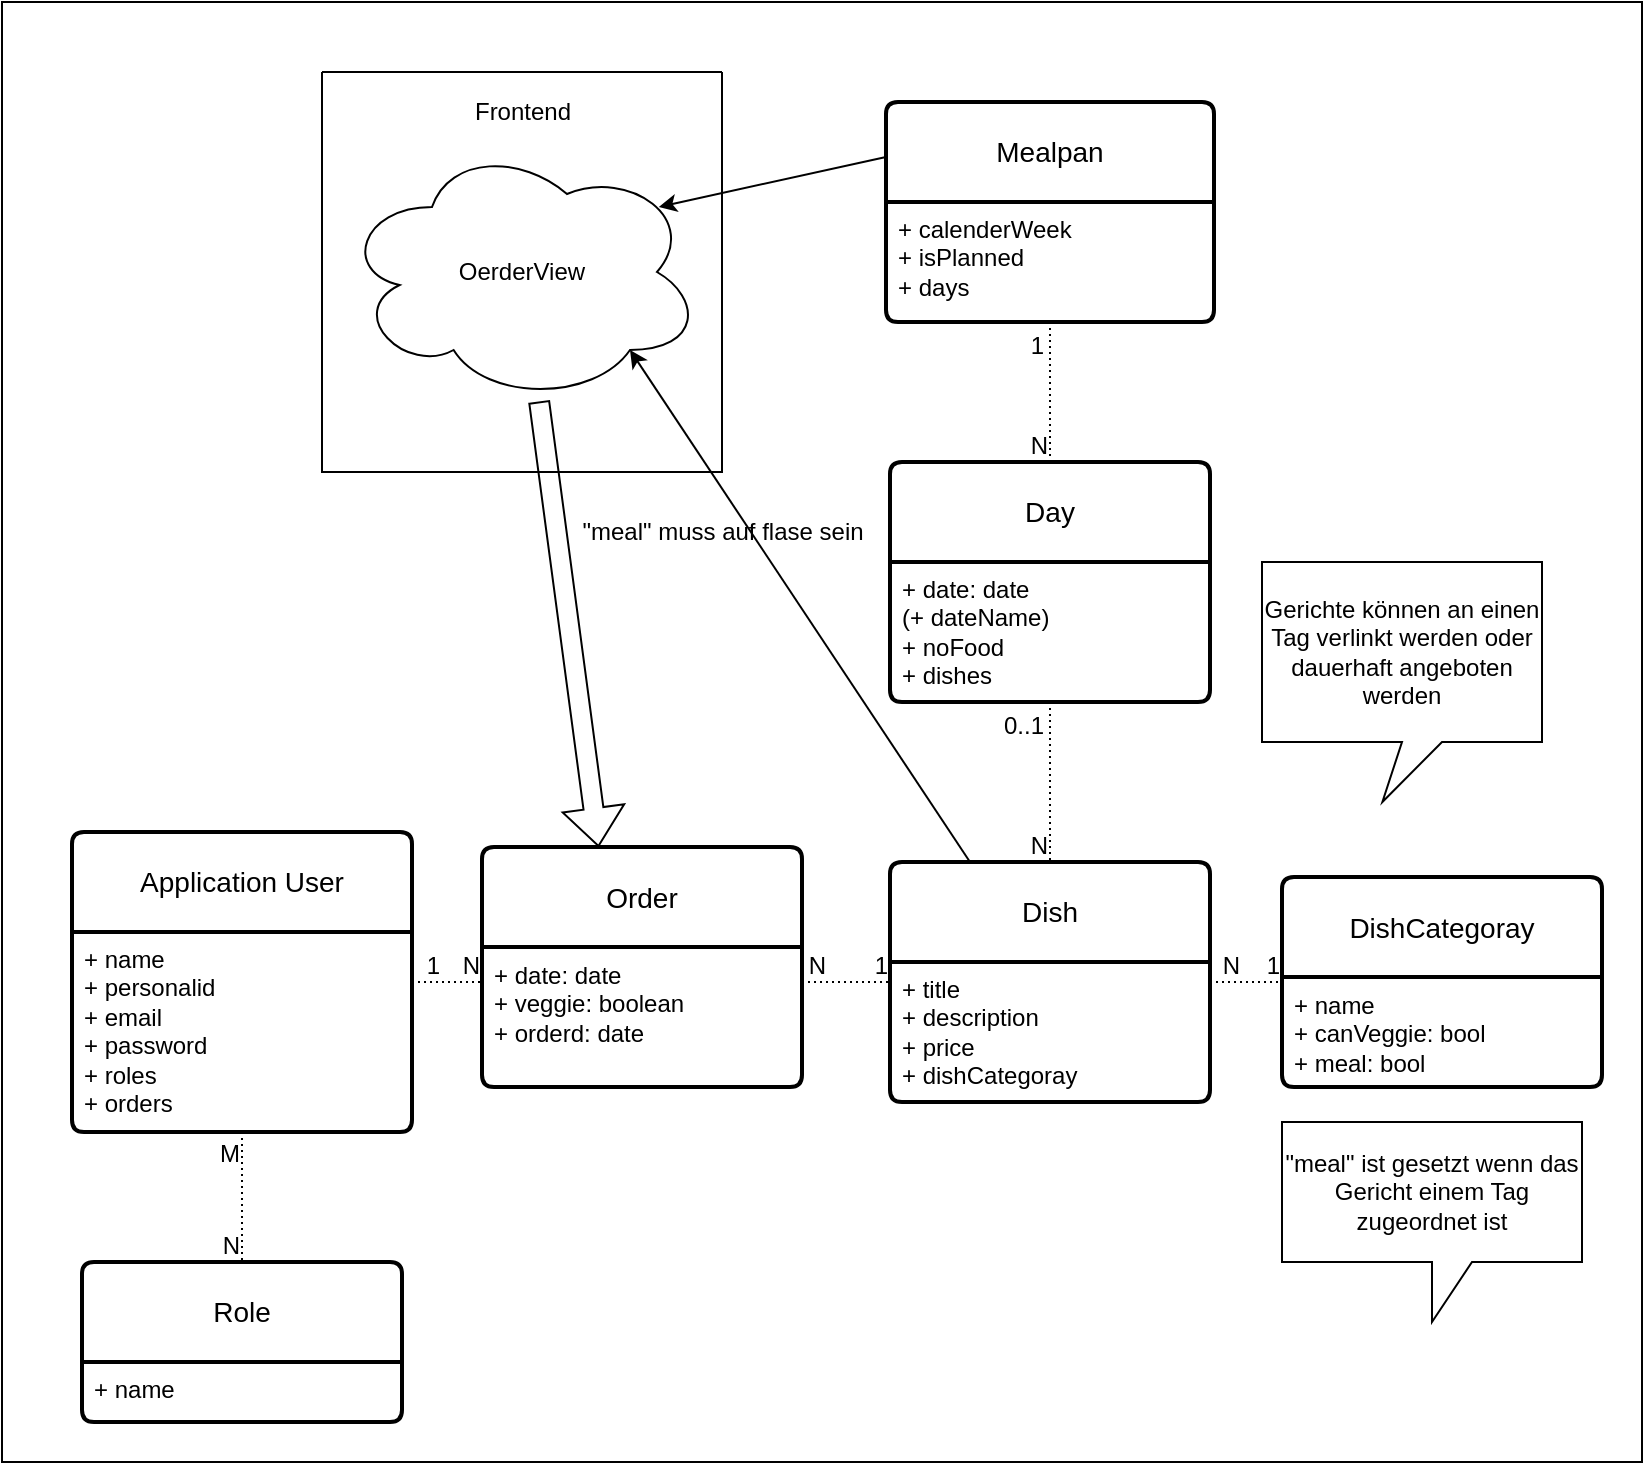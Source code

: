 <mxfile version="22.1.18" type="device">
  <diagram name="Seite-1" id="-oiyD1ErW6IM80D44xzI">
    <mxGraphModel dx="1674" dy="958" grid="1" gridSize="10" guides="1" tooltips="1" connect="1" arrows="1" fold="1" page="1" pageScale="1" pageWidth="827" pageHeight="1169" math="0" shadow="0">
      <root>
        <mxCell id="0" />
        <mxCell id="1" parent="0" />
        <mxCell id="Hr8j0HfJvtiNsYCacNhb-1" value="" style="rounded=0;whiteSpace=wrap;html=1;" vertex="1" parent="1">
          <mxGeometry width="820" height="730" as="geometry" />
        </mxCell>
        <mxCell id="B-cs-kjj54bmsKe5fscL-1" value="Application User" style="swimlane;childLayout=stackLayout;horizontal=1;startSize=50;horizontalStack=0;rounded=1;fontSize=14;fontStyle=0;strokeWidth=2;resizeParent=0;resizeLast=1;shadow=0;dashed=0;align=center;arcSize=4;whiteSpace=wrap;html=1;" parent="1" vertex="1">
          <mxGeometry x="35" y="415" width="170" height="150" as="geometry" />
        </mxCell>
        <mxCell id="B-cs-kjj54bmsKe5fscL-2" value="+ name&lt;br&gt;+ personalid&lt;br&gt;+ email&lt;br&gt;+ password&lt;br&gt;+ roles&lt;br&gt;+ orders" style="align=left;strokeColor=none;fillColor=none;spacingLeft=4;fontSize=12;verticalAlign=top;resizable=0;rotatable=0;part=1;html=1;" parent="B-cs-kjj54bmsKe5fscL-1" vertex="1">
          <mxGeometry y="50" width="170" height="100" as="geometry" />
        </mxCell>
        <mxCell id="B-cs-kjj54bmsKe5fscL-6" value="Role" style="swimlane;childLayout=stackLayout;horizontal=1;startSize=50;horizontalStack=0;rounded=1;fontSize=14;fontStyle=0;strokeWidth=2;resizeParent=0;resizeLast=1;shadow=0;dashed=0;align=center;arcSize=4;whiteSpace=wrap;html=1;" parent="1" vertex="1">
          <mxGeometry x="40" y="630" width="160" height="80" as="geometry" />
        </mxCell>
        <mxCell id="B-cs-kjj54bmsKe5fscL-7" value="+ name" style="align=left;strokeColor=none;fillColor=none;spacingLeft=4;fontSize=12;verticalAlign=top;resizable=0;rotatable=0;part=1;html=1;" parent="B-cs-kjj54bmsKe5fscL-6" vertex="1">
          <mxGeometry y="50" width="160" height="30" as="geometry" />
        </mxCell>
        <mxCell id="B-cs-kjj54bmsKe5fscL-13" value="Mealpan" style="swimlane;childLayout=stackLayout;horizontal=1;startSize=50;horizontalStack=0;rounded=1;fontSize=14;fontStyle=0;strokeWidth=2;resizeParent=0;resizeLast=1;shadow=0;dashed=0;align=center;arcSize=4;whiteSpace=wrap;html=1;" parent="1" vertex="1">
          <mxGeometry x="442" y="50" width="164" height="110" as="geometry" />
        </mxCell>
        <mxCell id="B-cs-kjj54bmsKe5fscL-14" value="+ calenderWeek&lt;br&gt;+ isPlanned&lt;br&gt;+ days" style="align=left;strokeColor=none;fillColor=none;spacingLeft=4;fontSize=12;verticalAlign=top;resizable=0;rotatable=0;part=1;html=1;" parent="B-cs-kjj54bmsKe5fscL-13" vertex="1">
          <mxGeometry y="50" width="164" height="60" as="geometry" />
        </mxCell>
        <mxCell id="B-cs-kjj54bmsKe5fscL-15" value="Day" style="swimlane;childLayout=stackLayout;horizontal=1;startSize=50;horizontalStack=0;rounded=1;fontSize=14;fontStyle=0;strokeWidth=2;resizeParent=0;resizeLast=1;shadow=0;dashed=0;align=center;arcSize=4;whiteSpace=wrap;html=1;" parent="1" vertex="1">
          <mxGeometry x="444" y="230" width="160" height="120" as="geometry" />
        </mxCell>
        <mxCell id="B-cs-kjj54bmsKe5fscL-16" value="+ date: date&lt;br&gt;(+ dateName)&lt;br&gt;+ noFood&lt;br&gt;+ dishes" style="align=left;strokeColor=none;fillColor=none;spacingLeft=4;fontSize=12;verticalAlign=top;resizable=0;rotatable=0;part=1;html=1;" parent="B-cs-kjj54bmsKe5fscL-15" vertex="1">
          <mxGeometry y="50" width="160" height="70" as="geometry" />
        </mxCell>
        <mxCell id="B-cs-kjj54bmsKe5fscL-17" value="" style="endArrow=none;html=1;rounded=0;dashed=1;dashPattern=1 2;exitX=0.5;exitY=1;exitDx=0;exitDy=0;entryX=0.5;entryY=0;entryDx=0;entryDy=0;" parent="1" source="B-cs-kjj54bmsKe5fscL-14" target="B-cs-kjj54bmsKe5fscL-15" edge="1">
          <mxGeometry relative="1" as="geometry">
            <mxPoint x="400" y="440" as="sourcePoint" />
            <mxPoint x="560" y="440" as="targetPoint" />
          </mxGeometry>
        </mxCell>
        <mxCell id="B-cs-kjj54bmsKe5fscL-18" value="N" style="resizable=0;html=1;whiteSpace=wrap;align=right;verticalAlign=bottom;" parent="B-cs-kjj54bmsKe5fscL-17" connectable="0" vertex="1">
          <mxGeometry x="1" relative="1" as="geometry">
            <mxPoint as="offset" />
          </mxGeometry>
        </mxCell>
        <mxCell id="B-cs-kjj54bmsKe5fscL-19" value="Dish" style="swimlane;childLayout=stackLayout;horizontal=1;startSize=50;horizontalStack=0;rounded=1;fontSize=14;fontStyle=0;strokeWidth=2;resizeParent=0;resizeLast=1;shadow=0;dashed=0;align=center;arcSize=4;whiteSpace=wrap;html=1;" parent="1" vertex="1">
          <mxGeometry x="444" y="430" width="160" height="120" as="geometry" />
        </mxCell>
        <mxCell id="B-cs-kjj54bmsKe5fscL-20" value="+ title&lt;br&gt;+ description&lt;br&gt;+ price&lt;br&gt;+ dishCategoray" style="align=left;strokeColor=none;fillColor=none;spacingLeft=4;fontSize=12;verticalAlign=top;resizable=0;rotatable=0;part=1;html=1;" parent="B-cs-kjj54bmsKe5fscL-19" vertex="1">
          <mxGeometry y="50" width="160" height="70" as="geometry" />
        </mxCell>
        <mxCell id="B-cs-kjj54bmsKe5fscL-21" value="" style="endArrow=none;html=1;rounded=0;dashed=1;dashPattern=1 2;exitX=0.5;exitY=1;exitDx=0;exitDy=0;entryX=0.5;entryY=0;entryDx=0;entryDy=0;" parent="1" source="B-cs-kjj54bmsKe5fscL-16" target="B-cs-kjj54bmsKe5fscL-19" edge="1">
          <mxGeometry relative="1" as="geometry">
            <mxPoint x="400" y="440" as="sourcePoint" />
            <mxPoint x="560" y="440" as="targetPoint" />
          </mxGeometry>
        </mxCell>
        <mxCell id="B-cs-kjj54bmsKe5fscL-22" value="N" style="resizable=0;html=1;whiteSpace=wrap;align=right;verticalAlign=bottom;" parent="B-cs-kjj54bmsKe5fscL-21" connectable="0" vertex="1">
          <mxGeometry x="1" relative="1" as="geometry" />
        </mxCell>
        <mxCell id="B-cs-kjj54bmsKe5fscL-23" value="DishCategoray" style="swimlane;childLayout=stackLayout;horizontal=1;startSize=50;horizontalStack=0;rounded=1;fontSize=14;fontStyle=0;strokeWidth=2;resizeParent=0;resizeLast=1;shadow=0;dashed=0;align=center;arcSize=4;whiteSpace=wrap;html=1;" parent="1" vertex="1">
          <mxGeometry x="640" y="437.5" width="160" height="105" as="geometry" />
        </mxCell>
        <mxCell id="B-cs-kjj54bmsKe5fscL-24" value="+ name&lt;br&gt;+ canVeggie: bool&lt;br&gt;+ meal: bool" style="align=left;strokeColor=none;fillColor=none;spacingLeft=4;fontSize=12;verticalAlign=top;resizable=0;rotatable=0;part=1;html=1;" parent="B-cs-kjj54bmsKe5fscL-23" vertex="1">
          <mxGeometry y="50" width="160" height="55" as="geometry" />
        </mxCell>
        <mxCell id="B-cs-kjj54bmsKe5fscL-25" value="" style="endArrow=none;html=1;rounded=0;dashed=1;dashPattern=1 2;" parent="1" source="B-cs-kjj54bmsKe5fscL-19" target="B-cs-kjj54bmsKe5fscL-23" edge="1">
          <mxGeometry relative="1" as="geometry">
            <mxPoint x="480" y="440" as="sourcePoint" />
            <mxPoint x="640" y="440" as="targetPoint" />
          </mxGeometry>
        </mxCell>
        <mxCell id="B-cs-kjj54bmsKe5fscL-26" value="N" style="resizable=0;html=1;whiteSpace=wrap;align=right;verticalAlign=bottom;" parent="B-cs-kjj54bmsKe5fscL-25" connectable="0" vertex="1">
          <mxGeometry x="1" relative="1" as="geometry">
            <mxPoint x="-20" as="offset" />
          </mxGeometry>
        </mxCell>
        <mxCell id="B-cs-kjj54bmsKe5fscL-28" value="" style="endArrow=none;html=1;rounded=0;dashed=1;dashPattern=1 2;exitX=1;exitY=0.25;exitDx=0;exitDy=0;entryX=0;entryY=0.25;entryDx=0;entryDy=0;" parent="1" source="B-cs-kjj54bmsKe5fscL-2" target="B-cs-kjj54bmsKe5fscL-42" edge="1">
          <mxGeometry relative="1" as="geometry">
            <mxPoint x="290" y="800" as="sourcePoint" />
            <mxPoint x="330" y="465" as="targetPoint" />
          </mxGeometry>
        </mxCell>
        <mxCell id="B-cs-kjj54bmsKe5fscL-29" value="N" style="resizable=0;html=1;whiteSpace=wrap;align=right;verticalAlign=bottom;" parent="B-cs-kjj54bmsKe5fscL-28" connectable="0" vertex="1">
          <mxGeometry x="1" relative="1" as="geometry">
            <mxPoint as="offset" />
          </mxGeometry>
        </mxCell>
        <mxCell id="B-cs-kjj54bmsKe5fscL-39" value="" style="endArrow=none;html=1;rounded=0;dashed=1;dashPattern=1 2;exitX=0.5;exitY=1;exitDx=0;exitDy=0;entryX=0.5;entryY=0;entryDx=0;entryDy=0;" parent="1" source="B-cs-kjj54bmsKe5fscL-2" target="B-cs-kjj54bmsKe5fscL-6" edge="1">
          <mxGeometry relative="1" as="geometry">
            <mxPoint x="290" y="440" as="sourcePoint" />
            <mxPoint x="450" y="440" as="targetPoint" />
          </mxGeometry>
        </mxCell>
        <mxCell id="B-cs-kjj54bmsKe5fscL-40" value="N" style="resizable=0;html=1;whiteSpace=wrap;align=right;verticalAlign=bottom;" parent="B-cs-kjj54bmsKe5fscL-39" connectable="0" vertex="1">
          <mxGeometry x="1" relative="1" as="geometry" />
        </mxCell>
        <mxCell id="B-cs-kjj54bmsKe5fscL-41" value="Order" style="swimlane;childLayout=stackLayout;horizontal=1;startSize=50;horizontalStack=0;rounded=1;fontSize=14;fontStyle=0;strokeWidth=2;resizeParent=0;resizeLast=1;shadow=0;dashed=0;align=center;arcSize=4;whiteSpace=wrap;html=1;" parent="1" vertex="1">
          <mxGeometry x="240" y="422.5" width="160" height="120" as="geometry" />
        </mxCell>
        <mxCell id="B-cs-kjj54bmsKe5fscL-42" value="+ date: date&lt;br&gt;+ veggie: boolean&lt;br&gt;+ orderd: date" style="align=left;strokeColor=none;fillColor=none;spacingLeft=4;fontSize=12;verticalAlign=top;resizable=0;rotatable=0;part=1;html=1;" parent="B-cs-kjj54bmsKe5fscL-41" vertex="1">
          <mxGeometry y="50" width="160" height="70" as="geometry" />
        </mxCell>
        <mxCell id="B-cs-kjj54bmsKe5fscL-43" value="" style="endArrow=none;html=1;rounded=0;dashed=1;dashPattern=1 2;exitX=1;exitY=0.25;exitDx=0;exitDy=0;entryX=0;entryY=0.5;entryDx=0;entryDy=0;" parent="1" source="B-cs-kjj54bmsKe5fscL-42" target="B-cs-kjj54bmsKe5fscL-19" edge="1">
          <mxGeometry relative="1" as="geometry">
            <mxPoint x="290" y="440" as="sourcePoint" />
            <mxPoint x="450" y="440" as="targetPoint" />
          </mxGeometry>
        </mxCell>
        <mxCell id="B-cs-kjj54bmsKe5fscL-44" value="1" style="resizable=0;html=1;whiteSpace=wrap;align=right;verticalAlign=bottom;" parent="B-cs-kjj54bmsKe5fscL-43" connectable="0" vertex="1">
          <mxGeometry x="1" relative="1" as="geometry" />
        </mxCell>
        <mxCell id="B-cs-kjj54bmsKe5fscL-45" value="Gerichte können an einen Tag verlinkt werden oder dauerhaft angeboten werden" style="shape=callout;whiteSpace=wrap;html=1;perimeter=calloutPerimeter;position2=0.43;" parent="1" vertex="1">
          <mxGeometry x="630" y="280" width="140" height="120" as="geometry" />
        </mxCell>
        <mxCell id="B-cs-kjj54bmsKe5fscL-46" value="&quot;meal&quot; ist gesetzt wenn das Gericht einem Tag zugeordnet ist" style="shape=callout;whiteSpace=wrap;html=1;perimeter=calloutPerimeter;" parent="1" vertex="1">
          <mxGeometry x="640" y="560" width="150" height="100" as="geometry" />
        </mxCell>
        <mxCell id="B-cs-kjj54bmsKe5fscL-51" value="OerderView" style="ellipse;shape=cloud;whiteSpace=wrap;html=1;align=center;" parent="1" vertex="1">
          <mxGeometry x="170" y="70" width="180" height="130" as="geometry" />
        </mxCell>
        <mxCell id="B-cs-kjj54bmsKe5fscL-56" value="&quot;meal&quot; muss auf flase sein" style="text;html=1;align=center;verticalAlign=middle;resizable=0;points=[];autosize=1;strokeColor=none;fillColor=none;" parent="1" vertex="1">
          <mxGeometry x="280" y="250" width="160" height="30" as="geometry" />
        </mxCell>
        <mxCell id="B-cs-kjj54bmsKe5fscL-58" value="" style="endArrow=classic;html=1;rounded=0;entryX=0.8;entryY=0.8;entryDx=0;entryDy=0;entryPerimeter=0;exitX=0.25;exitY=0;exitDx=0;exitDy=0;" parent="1" source="B-cs-kjj54bmsKe5fscL-19" target="B-cs-kjj54bmsKe5fscL-51" edge="1">
          <mxGeometry width="50" height="50" relative="1" as="geometry">
            <mxPoint x="490" y="410" as="sourcePoint" />
            <mxPoint x="540" y="360" as="targetPoint" />
          </mxGeometry>
        </mxCell>
        <mxCell id="B-cs-kjj54bmsKe5fscL-59" value="" style="endArrow=classic;html=1;rounded=0;entryX=0.88;entryY=0.25;entryDx=0;entryDy=0;entryPerimeter=0;exitX=0;exitY=0.25;exitDx=0;exitDy=0;" parent="1" source="B-cs-kjj54bmsKe5fscL-13" target="B-cs-kjj54bmsKe5fscL-51" edge="1">
          <mxGeometry width="50" height="50" relative="1" as="geometry">
            <mxPoint x="490" y="410" as="sourcePoint" />
            <mxPoint x="540" y="360" as="targetPoint" />
          </mxGeometry>
        </mxCell>
        <mxCell id="B-cs-kjj54bmsKe5fscL-60" value="" style="shape=flexArrow;endArrow=classic;html=1;rounded=0;" parent="1" source="B-cs-kjj54bmsKe5fscL-51" edge="1">
          <mxGeometry width="50" height="50" relative="1" as="geometry">
            <mxPoint x="-48.3" y="232.6" as="sourcePoint" />
            <mxPoint x="298.3" y="422.5" as="targetPoint" />
          </mxGeometry>
        </mxCell>
        <mxCell id="B-cs-kjj54bmsKe5fscL-61" value="" style="swimlane;startSize=0;" parent="1" vertex="1">
          <mxGeometry x="160" y="35" width="200" height="200" as="geometry" />
        </mxCell>
        <mxCell id="B-cs-kjj54bmsKe5fscL-62" value="Frontend" style="text;html=1;align=center;verticalAlign=middle;resizable=0;points=[];autosize=1;strokeColor=none;fillColor=none;" parent="B-cs-kjj54bmsKe5fscL-61" vertex="1">
          <mxGeometry x="65" y="5" width="70" height="30" as="geometry" />
        </mxCell>
        <mxCell id="koP24JxQxBD8HAvBRJJk-4" value="1" style="resizable=0;html=1;whiteSpace=wrap;align=right;verticalAlign=bottom;" parent="1" connectable="0" vertex="1">
          <mxGeometry x="220" y="490" as="geometry" />
        </mxCell>
        <mxCell id="koP24JxQxBD8HAvBRJJk-6" value="M" style="resizable=0;html=1;whiteSpace=wrap;align=right;verticalAlign=bottom;" parent="1" connectable="0" vertex="1">
          <mxGeometry x="120" y="584.998" as="geometry" />
        </mxCell>
        <mxCell id="koP24JxQxBD8HAvBRJJk-7" value="N" style="resizable=0;html=1;whiteSpace=wrap;align=right;verticalAlign=bottom;" parent="1" connectable="0" vertex="1">
          <mxGeometry x="413.998" y="490" as="geometry" />
        </mxCell>
        <mxCell id="koP24JxQxBD8HAvBRJJk-8" value="1" style="resizable=0;html=1;whiteSpace=wrap;align=right;verticalAlign=bottom;" parent="1" connectable="0" vertex="1">
          <mxGeometry x="640.002" y="490" as="geometry" />
        </mxCell>
        <mxCell id="koP24JxQxBD8HAvBRJJk-9" value="0..1" style="resizable=0;html=1;whiteSpace=wrap;align=right;verticalAlign=bottom;" parent="1" connectable="0" vertex="1">
          <mxGeometry x="522" y="370" as="geometry" />
        </mxCell>
        <mxCell id="koP24JxQxBD8HAvBRJJk-11" value="1" style="resizable=0;html=1;whiteSpace=wrap;align=right;verticalAlign=bottom;" parent="1" connectable="0" vertex="1">
          <mxGeometry x="522" y="180" as="geometry" />
        </mxCell>
      </root>
    </mxGraphModel>
  </diagram>
</mxfile>
